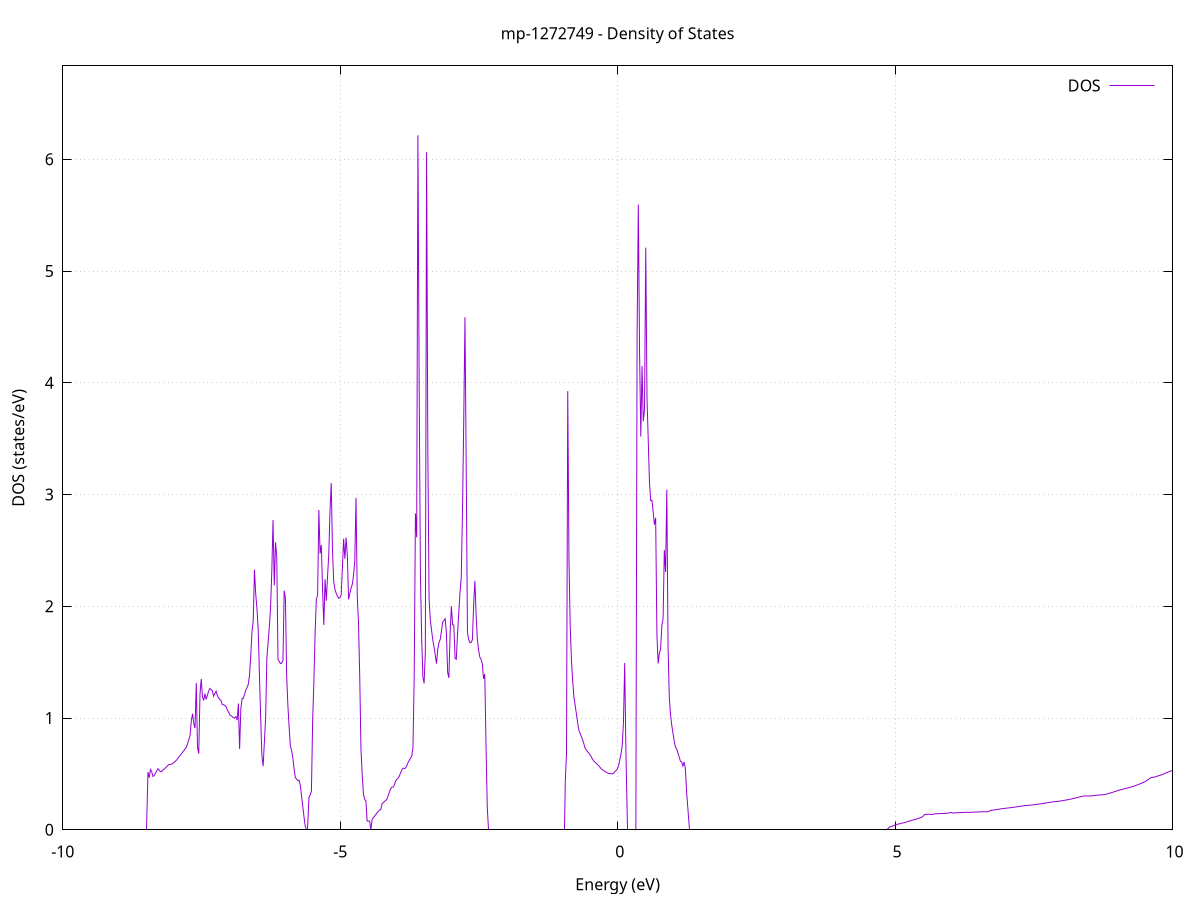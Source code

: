 set title 'mp-1272749 - Density of States'
set xlabel 'Energy (eV)'
set ylabel 'DOS (states/eV)'
set grid
set xrange [-10:10]
set yrange [0:6.836]
set xzeroaxis lt -1
set terminal png size 800,600
set output 'mp-1272749_dos_gnuplot.png'
plot '-' using 1:2 with lines title 'DOS'
-23.193700 0.000000
-23.171400 0.000000
-23.149100 0.000000
-23.126800 0.000000
-23.104500 0.000000
-23.082100 0.000000
-23.059800 0.000000
-23.037500 0.000000
-23.015200 0.000000
-22.992900 0.000000
-22.970600 0.000000
-22.948200 0.000000
-22.925900 0.000000
-22.903600 0.000000
-22.881300 0.000000
-22.859000 0.000000
-22.836700 0.000000
-22.814300 0.000000
-22.792000 0.000000
-22.769700 0.000000
-22.747400 0.000000
-22.725100 0.000000
-22.702800 0.000000
-22.680400 0.000000
-22.658100 0.000000
-22.635800 0.000000
-22.613500 0.000000
-22.591200 0.000000
-22.568900 0.000000
-22.546500 0.000000
-22.524200 0.000000
-22.501900 0.000000
-22.479600 0.000000
-22.457300 0.000000
-22.435000 0.000000
-22.412600 0.000000
-22.390300 0.000000
-22.368000 0.000000
-22.345700 0.000000
-22.323400 0.000000
-22.301100 0.000000
-22.278700 0.000000
-22.256400 0.000000
-22.234100 0.000000
-22.211800 0.000000
-22.189500 0.000000
-22.167200 0.000000
-22.144800 0.000000
-22.122500 0.000000
-22.100200 0.000000
-22.077900 0.000000
-22.055600 0.000000
-22.033300 0.000000
-22.010900 0.000000
-21.988600 0.000000
-21.966300 0.000000
-21.944000 0.000000
-21.921700 0.000000
-21.899400 0.000000
-21.877000 0.000000
-21.854700 0.000000
-21.832400 0.000000
-21.810100 0.000000
-21.787800 0.000000
-21.765500 0.000000
-21.743100 0.000000
-21.720800 0.000000
-21.698500 0.000000
-21.676200 0.000000
-21.653900 0.000000
-21.631600 0.000000
-21.609200 0.000000
-21.586900 0.000000
-21.564600 0.000000
-21.542300 0.000000
-21.520000 0.000000
-21.497700 0.000000
-21.475300 0.000000
-21.453000 0.000000
-21.430700 0.000000
-21.408400 0.000000
-21.386100 0.000000
-21.363800 0.000000
-21.341400 0.000000
-21.319100 0.000000
-21.296800 0.000000
-21.274500 0.000000
-21.252200 0.000000
-21.229900 0.000000
-21.207500 0.000000
-21.185200 0.000000
-21.162900 0.039800
-21.140600 0.246400
-21.118300 0.286200
-21.096000 0.326100
-21.073600 0.284400
-21.051300 0.295600
-21.029000 0.310700
-21.006700 0.325700
-20.984400 0.305100
-20.962100 0.304600
-20.939700 0.312300
-20.917400 0.320800
-20.895100 0.328700
-20.872800 0.317900
-20.850500 0.320900
-20.828200 0.324600
-20.805800 0.328700
-20.783500 0.334800
-20.761200 0.340800
-20.738900 0.339400
-20.716600 0.340100
-20.694300 0.343000
-20.671900 0.347300
-20.649600 0.351600
-20.627300 0.356000
-20.605000 0.361000
-20.582700 0.364400
-20.560400 0.366300
-20.538000 0.370000
-20.515700 0.373900
-20.493400 0.378400
-20.471100 0.383100
-20.448800 0.387700
-20.426400 0.392400
-20.404100 0.397500
-20.381800 0.402800
-20.359500 0.408100
-20.337200 0.413300
-20.314900 0.418600
-20.292500 0.423800
-20.270200 0.429100
-20.247900 0.434400
-20.225600 0.441200
-20.203300 0.450800
-20.181000 0.458800
-20.158600 0.466200
-20.136300 0.473200
-20.114000 0.480100
-20.091700 0.487000
-20.069400 0.493600
-20.047100 0.500200
-20.024700 0.517000
-20.002400 0.530300
-19.980100 0.541400
-19.957800 0.552100
-19.935500 0.561900
-19.913200 0.571600
-19.890800 0.581200
-19.868500 0.592600
-19.846200 0.617300
-19.823900 0.640200
-19.801600 0.657900
-19.779300 0.674300
-19.756900 0.689900
-19.734600 0.704600
-19.712300 0.719400
-19.690000 0.760100
-19.667700 0.800700
-19.645400 0.831900
-19.623000 0.860400
-19.600700 0.888000
-19.578400 0.915100
-19.556100 0.983500
-19.533800 1.067600
-19.511500 1.151900
-19.489100 1.247800
-19.466800 1.635700
-19.444500 1.569300
-19.422200 1.133100
-19.399900 0.878000
-19.377600 0.795900
-19.355200 1.436800
-19.332900 1.769300
-19.310600 1.356000
-19.288300 3.496500
-19.266000 2.840000
-19.243700 2.630800
-19.221300 2.605000
-19.199000 2.594300
-19.176700 2.646100
-19.154400 2.686800
-19.132100 2.724000
-19.109800 2.785000
-19.087400 2.839400
-19.065100 2.893400
-19.042800 2.965100
-19.020500 3.063100
-18.998200 3.208100
-18.975900 0.000000
-18.953500 0.000000
-18.931200 0.000000
-18.908900 0.000000
-18.886600 0.000000
-18.864300 0.000000
-18.842000 0.000000
-18.819600 0.000000
-18.797300 0.000000
-18.775000 0.000000
-18.752700 0.000000
-18.730400 0.000000
-18.708100 0.000000
-18.685700 0.000000
-18.663400 0.000000
-18.641100 0.000000
-18.618800 0.000000
-18.596500 0.000000
-18.574200 0.000000
-18.551800 0.000000
-18.529500 0.000000
-18.507200 0.000000
-18.484900 0.000000
-18.462600 0.000000
-18.440300 0.000000
-18.417900 0.000000
-18.395600 0.000000
-18.373300 0.000000
-18.351000 0.000000
-18.328700 0.000000
-18.306400 0.000000
-18.284000 0.000000
-18.261700 0.000000
-18.239400 0.000000
-18.217100 0.000000
-18.194800 0.000000
-18.172500 0.000000
-18.150100 0.000000
-18.127800 0.000000
-18.105500 0.000000
-18.083200 0.000000
-18.060900 0.000000
-18.038600 0.000000
-18.016200 0.000000
-17.993900 0.000000
-17.971600 0.000000
-17.949300 0.000000
-17.927000 0.000000
-17.904700 0.000000
-17.882300 0.000000
-17.860000 0.000000
-17.837700 0.000000
-17.815400 0.000000
-17.793100 0.000000
-17.770800 0.000000
-17.748400 0.000000
-17.726100 0.000000
-17.703800 0.000000
-17.681500 0.000000
-17.659200 0.000000
-17.636900 0.000000
-17.614500 0.000000
-17.592200 0.000000
-17.569900 0.000000
-17.547600 0.000000
-17.525300 0.000000
-17.503000 0.000000
-17.480600 0.000000
-17.458300 0.000000
-17.436000 0.000000
-17.413700 0.000000
-17.391400 0.000000
-17.369100 0.000000
-17.346700 0.000000
-17.324400 0.000000
-17.302100 0.000000
-17.279800 0.000000
-17.257500 0.000000
-17.235100 0.000000
-17.212800 0.000000
-17.190500 0.000000
-17.168200 0.000000
-17.145900 0.000000
-17.123600 0.000000
-17.101200 0.000000
-17.078900 0.000000
-17.056600 0.000000
-17.034300 0.000000
-17.012000 0.000000
-16.989700 0.000000
-16.967300 0.000000
-16.945000 0.000000
-16.922700 0.000000
-16.900400 0.000000
-16.878100 0.000000
-16.855800 0.000000
-16.833400 0.000000
-16.811100 0.000000
-16.788800 0.000000
-16.766500 0.000000
-16.744200 0.000000
-16.721900 0.000000
-16.699500 0.000000
-16.677200 0.000000
-16.654900 0.000000
-16.632600 0.000000
-16.610300 0.000000
-16.588000 0.000000
-16.565600 0.000000
-16.543300 0.000000
-16.521000 0.000000
-16.498700 0.000000
-16.476400 0.000000
-16.454100 0.000000
-16.431700 0.000000
-16.409400 0.000000
-16.387100 0.000000
-16.364800 0.000000
-16.342500 0.000000
-16.320200 0.000000
-16.297800 0.000000
-16.275500 0.000000
-16.253200 0.000000
-16.230900 0.000000
-16.208600 0.000000
-16.186300 0.000000
-16.163900 0.000000
-16.141600 0.000000
-16.119300 0.000000
-16.097000 0.000000
-16.074700 0.000000
-16.052400 0.000000
-16.030000 0.000000
-16.007700 0.000000
-15.985400 0.000000
-15.963100 0.000000
-15.940800 0.000000
-15.918500 0.000000
-15.896100 0.000000
-15.873800 0.000000
-15.851500 0.000000
-15.829200 0.000000
-15.806900 0.000000
-15.784600 0.000000
-15.762200 0.000000
-15.739900 0.000000
-15.717600 0.000000
-15.695300 0.000000
-15.673000 0.000000
-15.650700 0.000000
-15.628300 0.000000
-15.606000 0.000000
-15.583700 0.000000
-15.561400 0.000000
-15.539100 0.000000
-15.516800 0.000000
-15.494400 0.000000
-15.472100 0.000000
-15.449800 0.000000
-15.427500 0.000000
-15.405200 0.000000
-15.382900 0.000000
-15.360500 0.000000
-15.338200 0.000000
-15.315900 0.000000
-15.293600 0.000000
-15.271300 0.000000
-15.249000 0.000000
-15.226600 0.000000
-15.204300 0.000000
-15.182000 0.000000
-15.159700 0.000000
-15.137400 0.000000
-15.115100 0.000000
-15.092700 0.000000
-15.070400 0.000000
-15.048100 0.000000
-15.025800 0.000000
-15.003500 0.000000
-14.981200 0.000000
-14.958800 0.000000
-14.936500 0.000000
-14.914200 0.000000
-14.891900 0.000000
-14.869600 0.000000
-14.847300 0.000000
-14.824900 0.000000
-14.802600 0.000000
-14.780300 0.000000
-14.758000 0.000000
-14.735700 0.000000
-14.713400 0.000000
-14.691000 0.000000
-14.668700 0.000000
-14.646400 0.000000
-14.624100 0.000000
-14.601800 0.000000
-14.579500 0.000000
-14.557100 0.000000
-14.534800 0.000000
-14.512500 0.000000
-14.490200 0.000000
-14.467900 0.000000
-14.445600 0.000000
-14.423200 0.000000
-14.400900 0.000000
-14.378600 0.000000
-14.356300 0.000000
-14.334000 0.000000
-14.311700 0.000000
-14.289300 0.000000
-14.267000 0.000000
-14.244700 0.000000
-14.222400 0.000000
-14.200100 0.000000
-14.177800 0.000000
-14.155400 0.000000
-14.133100 0.000000
-14.110800 0.000000
-14.088500 0.000000
-14.066200 0.000000
-14.043800 0.000000
-14.021500 0.000000
-13.999200 0.000000
-13.976900 0.000000
-13.954600 0.000000
-13.932300 0.000000
-13.909900 0.000000
-13.887600 0.000000
-13.865300 0.000000
-13.843000 0.000000
-13.820700 0.000000
-13.798400 0.000000
-13.776000 0.000000
-13.753700 0.000000
-13.731400 0.000000
-13.709100 0.000000
-13.686800 0.000000
-13.664500 0.000000
-13.642100 0.000000
-13.619800 0.000000
-13.597500 0.000000
-13.575200 0.000000
-13.552900 0.000000
-13.530600 0.000000
-13.508200 0.000000
-13.485900 0.000000
-13.463600 0.000000
-13.441300 0.000000
-13.419000 0.000000
-13.396700 0.000000
-13.374300 0.000000
-13.352000 0.000000
-13.329700 0.000000
-13.307400 0.000000
-13.285100 0.000000
-13.262800 0.000000
-13.240400 0.000000
-13.218100 0.000000
-13.195800 0.000000
-13.173500 0.000000
-13.151200 0.000000
-13.128900 0.000000
-13.106500 0.000000
-13.084200 0.000000
-13.061900 0.000000
-13.039600 0.000000
-13.017300 0.000000
-12.995000 0.000000
-12.972600 0.000000
-12.950300 0.000000
-12.928000 0.000000
-12.905700 0.000000
-12.883400 0.000000
-12.861100 0.000000
-12.838700 0.000000
-12.816400 0.000000
-12.794100 0.000000
-12.771800 0.000000
-12.749500 0.000000
-12.727200 0.000000
-12.704800 0.000000
-12.682500 0.000000
-12.660200 0.000000
-12.637900 0.000000
-12.615600 0.000000
-12.593300 0.000000
-12.570900 0.000000
-12.548600 0.000000
-12.526300 0.000000
-12.504000 0.000000
-12.481700 0.000000
-12.459400 0.000000
-12.437000 0.000000
-12.414700 0.000000
-12.392400 0.000000
-12.370100 0.000000
-12.347800 0.000000
-12.325500 0.000000
-12.303100 0.000000
-12.280800 0.000000
-12.258500 0.000000
-12.236200 0.000000
-12.213900 0.000000
-12.191600 0.000000
-12.169200 0.000000
-12.146900 0.000000
-12.124600 0.000000
-12.102300 0.000000
-12.080000 0.000000
-12.057700 0.000000
-12.035300 0.000000
-12.013000 0.000000
-11.990700 0.000000
-11.968400 0.000000
-11.946100 0.000000
-11.923800 0.000000
-11.901400 0.000000
-11.879100 0.000000
-11.856800 0.000000
-11.834500 0.000000
-11.812200 0.000000
-11.789900 0.000000
-11.767500 0.000000
-11.745200 0.000000
-11.722900 0.000000
-11.700600 0.000000
-11.678300 0.000000
-11.656000 0.000000
-11.633600 0.000000
-11.611300 0.000000
-11.589000 0.000000
-11.566700 0.000000
-11.544400 0.000000
-11.522100 0.000000
-11.499700 0.000000
-11.477400 0.000000
-11.455100 0.000000
-11.432800 0.000000
-11.410500 0.000000
-11.388200 0.000000
-11.365800 0.000000
-11.343500 0.000000
-11.321200 0.000000
-11.298900 0.000000
-11.276600 0.000000
-11.254300 0.000000
-11.231900 0.000000
-11.209600 0.000000
-11.187300 0.000000
-11.165000 0.000000
-11.142700 0.000000
-11.120400 0.000000
-11.098000 0.000000
-11.075700 0.000000
-11.053400 0.000000
-11.031100 0.000000
-11.008800 0.000000
-10.986500 0.000000
-10.964100 0.000000
-10.941800 0.000000
-10.919500 0.000000
-10.897200 0.000000
-10.874900 0.000000
-10.852500 0.000000
-10.830200 0.000000
-10.807900 0.000000
-10.785600 0.000000
-10.763300 0.000000
-10.741000 0.000000
-10.718600 0.000000
-10.696300 0.000000
-10.674000 0.000000
-10.651700 0.000000
-10.629400 0.000000
-10.607100 0.000000
-10.584700 0.000000
-10.562400 0.000000
-10.540100 0.000000
-10.517800 0.000000
-10.495500 0.000000
-10.473200 0.000000
-10.450800 0.000000
-10.428500 0.000000
-10.406200 0.000000
-10.383900 0.000000
-10.361600 0.000000
-10.339300 0.000000
-10.316900 0.000000
-10.294600 0.000000
-10.272300 0.000000
-10.250000 0.000000
-10.227700 0.000000
-10.205400 0.000000
-10.183000 0.000000
-10.160700 0.000000
-10.138400 0.000000
-10.116100 0.000000
-10.093800 0.000000
-10.071500 0.000000
-10.049100 0.000000
-10.026800 0.000000
-10.004500 0.000000
-9.982200 0.000000
-9.959900 0.000000
-9.937600 0.000000
-9.915200 0.000000
-9.892900 0.000000
-9.870600 0.000000
-9.848300 0.000000
-9.826000 0.000000
-9.803700 0.000000
-9.781300 0.000000
-9.759000 0.000000
-9.736700 0.000000
-9.714400 0.000000
-9.692100 0.000000
-9.669800 0.000000
-9.647400 0.000000
-9.625100 0.000000
-9.602800 0.000000
-9.580500 0.000000
-9.558200 0.000000
-9.535900 0.000000
-9.513500 0.000000
-9.491200 0.000000
-9.468900 0.000000
-9.446600 0.000000
-9.424300 0.000000
-9.402000 0.000000
-9.379600 0.000000
-9.357300 0.000000
-9.335000 0.000000
-9.312700 0.000000
-9.290400 0.000000
-9.268100 0.000000
-9.245700 0.000000
-9.223400 0.000000
-9.201100 0.000000
-9.178800 0.000000
-9.156500 0.000000
-9.134200 0.000000
-9.111800 0.000000
-9.089500 0.000000
-9.067200 0.000000
-9.044900 0.000000
-9.022600 0.000000
-9.000300 0.000000
-8.977900 0.000000
-8.955600 0.000000
-8.933300 0.000000
-8.911000 0.000000
-8.888700 0.000000
-8.866400 0.000000
-8.844000 0.000000
-8.821700 0.000000
-8.799400 0.000000
-8.777100 0.000000
-8.754800 0.000000
-8.732500 0.000000
-8.710100 0.000000
-8.687800 0.000000
-8.665500 0.000000
-8.643200 0.000000
-8.620900 0.000000
-8.598600 0.000000
-8.576200 0.000000
-8.553900 0.000000
-8.531600 0.000000
-8.509300 0.000000
-8.487000 0.000000
-8.464700 0.517500
-8.442300 0.467100
-8.420000 0.538700
-8.397700 0.519900
-8.375400 0.477500
-8.353100 0.483700
-8.330800 0.504700
-8.308400 0.525700
-8.286100 0.546600
-8.263800 0.534500
-8.241500 0.520600
-8.219200 0.523500
-8.196900 0.532500
-8.174500 0.541800
-8.152200 0.552600
-8.129900 0.564300
-8.107600 0.576000
-8.085300 0.584400
-8.063000 0.582700
-8.040600 0.587800
-8.018300 0.593500
-7.996000 0.602800
-7.973700 0.612700
-7.951400 0.622800
-7.929100 0.636800
-7.906700 0.652200
-7.884400 0.666100
-7.862100 0.679400
-7.839800 0.694700
-7.817500 0.709400
-7.795200 0.724100
-7.772800 0.738700
-7.750500 0.771900
-7.728200 0.807700
-7.705900 0.843000
-7.683600 0.973800
-7.661200 1.038600
-7.638900 0.952300
-7.616600 0.909500
-7.594300 1.314200
-7.572000 0.736100
-7.549700 0.681500
-7.527300 1.212900
-7.505000 1.350100
-7.482700 1.191300
-7.460400 1.157000
-7.438100 1.218000
-7.415800 1.167100
-7.393400 1.203900
-7.371100 1.242500
-7.348800 1.265300
-7.326500 1.254000
-7.304200 1.245500
-7.281900 1.195100
-7.259500 1.218700
-7.237200 1.240700
-7.214900 1.202900
-7.192600 1.180300
-7.170300 1.167500
-7.148000 1.156900
-7.125600 1.120000
-7.103300 1.118900
-7.081000 1.112800
-7.058700 1.103200
-7.036400 1.073800
-7.014100 1.055700
-6.991700 1.029000
-6.969400 1.021500
-6.947100 1.013500
-6.924800 1.004100
-6.902500 0.999600
-6.880200 1.012000
-6.857800 0.980900
-6.835500 1.130300
-6.813200 0.722200
-6.790900 1.085800
-6.768600 1.173900
-6.746300 1.175700
-6.723900 1.212800
-6.701600 1.251300
-6.679300 1.273400
-6.657000 1.301600
-6.634700 1.383600
-6.612400 1.559900
-6.590000 1.775500
-6.567700 1.873400
-6.545400 2.327600
-6.523100 2.112600
-6.500800 1.978600
-6.478500 1.798900
-6.456100 1.390800
-6.433800 1.002700
-6.411500 0.664700
-6.389200 0.569900
-6.366900 0.783300
-6.344600 0.997600
-6.322200 1.535000
-6.299900 1.676500
-6.277600 1.812300
-6.255300 1.990000
-6.233000 2.313700
-6.210700 2.771400
-6.188300 2.186800
-6.166000 2.573100
-6.143700 2.438500
-6.121400 1.528300
-6.099100 1.507300
-6.076800 1.486600
-6.054400 1.491200
-6.032100 1.514200
-6.009800 2.140300
-5.987500 2.069400
-5.965200 1.378900
-5.942900 1.109400
-5.920500 0.915700
-5.898200 0.748600
-5.875900 0.709700
-5.853600 0.644500
-5.831300 0.544300
-5.809000 0.467400
-5.786600 0.453800
-5.764300 0.440100
-5.742000 0.444100
-5.719700 0.397900
-5.697400 0.305400
-5.675100 0.210500
-5.652700 0.115500
-5.630400 0.029600
-5.608100 0.000000
-5.585800 0.000000
-5.563500 0.288300
-5.541200 0.312700
-5.518800 0.346800
-5.496500 0.988300
-5.474200 1.334000
-5.451900 1.775800
-5.429600 2.068000
-5.407300 2.096500
-5.384900 2.861600
-5.362600 2.471700
-5.340300 2.548600
-5.318000 2.150900
-5.295700 1.832500
-5.273400 2.242200
-5.251000 2.049500
-5.228700 2.264500
-5.206400 2.464900
-5.184100 2.850000
-5.161800 3.102800
-5.139500 2.508100
-5.117100 2.220700
-5.094800 2.150500
-5.072500 2.116700
-5.050200 2.090300
-5.027900 2.071500
-5.005600 2.074500
-4.983200 2.100900
-4.960900 2.340400
-4.938600 2.605000
-4.916300 2.425100
-4.894000 2.615100
-4.871700 2.452300
-4.849300 2.062100
-4.827000 2.112900
-4.804700 2.162400
-4.782400 2.196100
-4.760100 2.274200
-4.737800 2.407300
-4.715400 2.970000
-4.693100 2.091900
-4.670800 1.857900
-4.648500 1.381400
-4.626200 0.724000
-4.603900 0.489900
-4.581500 0.319400
-4.559200 0.271700
-4.536900 0.259200
-4.514600 0.077600
-4.492300 0.078200
-4.469900 0.078700
-4.447600 0.000000
-4.425300 0.092000
-4.403000 0.107000
-4.380700 0.121900
-4.358400 0.136900
-4.336000 0.151800
-4.313700 0.165500
-4.291400 0.176200
-4.269100 0.179800
-4.246800 0.231800
-4.224500 0.243800
-4.202100 0.253200
-4.179800 0.262700
-4.157500 0.274500
-4.135200 0.304300
-4.112900 0.338100
-4.090600 0.366600
-4.068200 0.381200
-4.045900 0.382600
-4.023600 0.401600
-4.001300 0.437300
-3.979000 0.450500
-3.956700 0.463700
-3.934300 0.479300
-3.912000 0.510400
-3.889700 0.535100
-3.867400 0.551600
-3.845100 0.548600
-3.822800 0.551900
-3.800400 0.572200
-3.778100 0.601400
-3.755800 0.620800
-3.733500 0.640200
-3.711200 0.659600
-3.688900 0.733700
-3.666500 1.373200
-3.644200 2.831000
-3.621900 2.617000
-3.599600 6.214600
-3.577300 4.001000
-3.555000 2.305200
-3.532600 1.725300
-3.510300 1.368500
-3.488000 1.310400
-3.465700 1.595400
-3.443400 6.064300
-3.421100 3.410800
-3.398700 2.066800
-3.376400 1.876700
-3.354100 1.788000
-3.331800 1.697600
-3.309500 1.638600
-3.287200 1.561200
-3.264800 1.486800
-3.242500 1.612200
-3.220200 1.676200
-3.197900 1.702400
-3.175600 1.776700
-3.153300 1.856800
-3.130900 1.873400
-3.108600 1.888600
-3.086300 1.765300
-3.064000 1.408200
-3.041700 1.359000
-3.019400 1.757200
-2.997000 2.000900
-2.974700 1.835100
-2.952400 1.831800
-2.930100 1.533300
-2.907800 1.526000
-2.885500 1.758200
-2.863100 1.943300
-2.840800 2.127100
-2.818500 2.260200
-2.796200 2.854000
-2.773900 3.659900
-2.751600 4.587700
-2.729200 3.231000
-2.706900 1.767400
-2.684600 1.699800
-2.662300 1.674100
-2.640000 1.675400
-2.617700 1.701300
-2.595300 2.012900
-2.573000 2.227900
-2.550700 1.918200
-2.528400 1.703100
-2.506100 1.608900
-2.483800 1.544700
-2.461400 1.525600
-2.439100 1.485600
-2.416800 1.351700
-2.394500 1.393100
-2.372200 0.753500
-2.349900 0.204000
-2.327500 0.000000
-2.305200 0.000000
-2.282900 0.000000
-2.260600 0.000000
-2.238300 0.000000
-2.216000 0.000000
-2.193600 0.000000
-2.171300 0.000000
-2.149000 0.000000
-2.126700 0.000000
-2.104400 0.000000
-2.082100 0.000000
-2.059700 0.000000
-2.037400 0.000000
-2.015100 0.000000
-1.992800 0.000000
-1.970500 0.000000
-1.948200 0.000000
-1.925800 0.000000
-1.903500 0.000000
-1.881200 0.000000
-1.858900 0.000000
-1.836600 0.000000
-1.814300 0.000000
-1.791900 0.000000
-1.769600 0.000000
-1.747300 0.000000
-1.725000 0.000000
-1.702700 0.000000
-1.680400 0.000000
-1.658000 0.000000
-1.635700 0.000000
-1.613400 0.000000
-1.591100 0.000000
-1.568800 0.000000
-1.546500 0.000000
-1.524100 0.000000
-1.501800 0.000000
-1.479500 0.000000
-1.457200 0.000000
-1.434900 0.000000
-1.412600 0.000000
-1.390200 0.000000
-1.367900 0.000000
-1.345600 0.000000
-1.323300 0.000000
-1.301000 0.000000
-1.278600 0.000000
-1.256300 0.000000
-1.234000 0.000000
-1.211700 0.000000
-1.189400 0.000000
-1.167100 0.000000
-1.144700 0.000000
-1.122400 0.000000
-1.100100 0.000000
-1.077800 0.000000
-1.055500 0.000000
-1.033200 0.000000
-1.010800 0.000000
-0.988500 0.000000
-0.966200 0.000000
-0.943900 0.428400
-0.921600 0.687300
-0.899300 3.925400
-0.876900 2.401500
-0.854600 1.817000
-0.832300 1.514000
-0.810000 1.332800
-0.787700 1.186100
-0.765400 1.112000
-0.743000 1.035900
-0.720700 0.957100
-0.698400 0.890000
-0.676100 0.862600
-0.653800 0.834900
-0.631500 0.805500
-0.609100 0.770300
-0.586800 0.729500
-0.564500 0.713400
-0.542200 0.699600
-0.519900 0.685900
-0.497600 0.671100
-0.475200 0.653300
-0.452900 0.631000
-0.430600 0.615700
-0.408300 0.605400
-0.386000 0.594800
-0.363700 0.583900
-0.341300 0.573200
-0.319000 0.560200
-0.296700 0.546400
-0.274400 0.537600
-0.252100 0.529100
-0.229800 0.522000
-0.207400 0.515400
-0.185100 0.508800
-0.162800 0.504500
-0.140500 0.502900
-0.118200 0.501500
-0.095900 0.500200
-0.073500 0.505200
-0.051200 0.520000
-0.028900 0.530100
-0.006600 0.543100
0.015700 0.571200
0.038000 0.623900
0.060400 0.676200
0.082700 0.752400
0.105000 0.965600
0.127300 1.493100
0.149600 0.677500
0.171900 0.000000
0.194300 0.000000
0.216600 0.000000
0.238900 0.000000
0.261200 0.000000
0.283500 0.000000
0.305800 0.000000
0.328200 0.000400
0.350500 4.434000
0.372800 5.595300
0.395100 4.265900
0.417400 3.518400
0.439700 4.149900
0.462100 3.656700
0.484400 3.764700
0.506700 5.209200
0.529000 3.865400
0.551300 3.489000
0.573600 3.108000
0.596000 2.945300
0.618300 2.948300
0.640600 2.844000
0.662900 2.730400
0.685200 2.791600
0.707500 1.751200
0.729900 1.488400
0.752200 1.580200
0.774500 1.621000
0.796800 1.826500
0.819100 1.891200
0.841400 2.503400
0.863800 2.306100
0.886100 3.043400
0.908400 1.645800
0.930700 1.186500
0.953000 1.029500
0.975300 0.934600
0.997700 0.862700
1.020000 0.793100
1.042300 0.738500
1.064600 0.722800
1.086900 0.685700
1.109200 0.650000
1.131600 0.613600
1.153900 0.608200
1.176200 0.570600
1.198500 0.607100
1.220800 0.543900
1.243100 0.336100
1.265500 0.191600
1.287800 0.000000
1.310100 0.000000
1.332400 0.000000
1.354700 0.000000
1.377000 0.000000
1.399400 0.000000
1.421700 0.000000
1.444000 0.000000
1.466300 0.000000
1.488600 0.000000
1.510900 0.000000
1.533300 0.000000
1.555600 0.000000
1.577900 0.000000
1.600200 0.000000
1.622500 0.000000
1.644800 0.000000
1.667200 0.000000
1.689500 0.000000
1.711800 0.000000
1.734100 0.000000
1.756400 0.000000
1.778700 0.000000
1.801100 0.000000
1.823400 0.000000
1.845700 0.000000
1.868000 0.000000
1.890300 0.000000
1.912700 0.000000
1.935000 0.000000
1.957300 0.000000
1.979600 0.000000
2.001900 0.000000
2.024200 0.000000
2.046600 0.000000
2.068900 0.000000
2.091200 0.000000
2.113500 0.000000
2.135800 0.000000
2.158100 0.000000
2.180500 0.000000
2.202800 0.000000
2.225100 0.000000
2.247400 0.000000
2.269700 0.000000
2.292000 0.000000
2.314400 0.000000
2.336700 0.000000
2.359000 0.000000
2.381300 0.000000
2.403600 0.000000
2.425900 0.000000
2.448300 0.000000
2.470600 0.000000
2.492900 0.000000
2.515200 0.000000
2.537500 0.000000
2.559800 0.000000
2.582200 0.000000
2.604500 0.000000
2.626800 0.000000
2.649100 0.000000
2.671400 0.000000
2.693700 0.000000
2.716100 0.000000
2.738400 0.000000
2.760700 0.000000
2.783000 0.000000
2.805300 0.000000
2.827600 0.000000
2.850000 0.000000
2.872300 0.000000
2.894600 0.000000
2.916900 0.000000
2.939200 0.000000
2.961500 0.000000
2.983900 0.000000
3.006200 0.000000
3.028500 0.000000
3.050800 0.000000
3.073100 0.000000
3.095400 0.000000
3.117800 0.000000
3.140100 0.000000
3.162400 0.000000
3.184700 0.000000
3.207000 0.000000
3.229300 0.000000
3.251700 0.000000
3.274000 0.000000
3.296300 0.000000
3.318600 0.000000
3.340900 0.000000
3.363200 0.000000
3.385600 0.000000
3.407900 0.000000
3.430200 0.000000
3.452500 0.000000
3.474800 0.000000
3.497100 0.000000
3.519500 0.000000
3.541800 0.000000
3.564100 0.000000
3.586400 0.000000
3.608700 0.000000
3.631000 0.000000
3.653400 0.000000
3.675700 0.000000
3.698000 0.000000
3.720300 0.000000
3.742600 0.000000
3.764900 0.000000
3.787300 0.000000
3.809600 0.000000
3.831900 0.000000
3.854200 0.000000
3.876500 0.000000
3.898800 0.000000
3.921200 0.000000
3.943500 0.000000
3.965800 0.000000
3.988100 0.000000
4.010400 0.000000
4.032700 0.000000
4.055100 0.000000
4.077400 0.000000
4.099700 0.000000
4.122000 0.000000
4.144300 0.000000
4.166600 0.000000
4.189000 0.000000
4.211300 0.000000
4.233600 0.000000
4.255900 0.000000
4.278200 0.000000
4.300500 0.000000
4.322900 0.000000
4.345200 0.000000
4.367500 0.000000
4.389800 0.000000
4.412100 0.000000
4.434400 0.000000
4.456800 0.000000
4.479100 0.000000
4.501400 0.000000
4.523700 0.000000
4.546000 0.000000
4.568300 0.000000
4.590700 0.000000
4.613000 0.000000
4.635300 0.000000
4.657600 0.000000
4.679900 0.000000
4.702200 0.000000
4.724600 0.000000
4.746900 0.000000
4.769200 0.000000
4.791500 0.000000
4.813800 0.000000
4.836100 0.000100
4.858500 0.004400
4.880800 0.014600
4.903100 0.026200
4.925400 0.028200
4.947700 0.030900
4.970000 0.035000
4.992400 0.039500
5.014700 0.044200
5.037000 0.048700
5.059300 0.051600
5.081600 0.053600
5.104000 0.056300
5.126300 0.059200
5.148600 0.062100
5.170900 0.065100
5.193200 0.068400
5.215500 0.071600
5.237900 0.075100
5.260200 0.078600
5.282500 0.081400
5.304800 0.084500
5.327100 0.087600
5.349400 0.090800
5.371800 0.094100
5.394100 0.097500
5.416400 0.101100
5.438700 0.105000
5.461000 0.109100
5.483300 0.113200
5.505700 0.121400
5.528000 0.135000
5.550300 0.138100
5.572600 0.137500
5.594900 0.138700
5.617200 0.139500
5.639600 0.140000
5.661900 0.140000
5.684200 0.140100
5.706500 0.141100
5.728800 0.142600
5.751100 0.143700
5.773500 0.144400
5.795800 0.144800
5.818100 0.144900
5.840400 0.145300
5.862700 0.146100
5.885000 0.146900
5.907400 0.147800
5.929700 0.148600
5.952000 0.149300
5.974300 0.149900
5.996600 0.150500
6.018900 0.150500
6.041300 0.150200
6.063600 0.150400
6.085900 0.151000
6.108200 0.151600
6.130500 0.152300
6.152800 0.153000
6.175200 0.153700
6.197500 0.154400
6.219800 0.155100
6.242100 0.155600
6.264400 0.156200
6.286700 0.156600
6.309100 0.156300
6.331400 0.156400
6.353700 0.156500
6.376000 0.156900
6.398300 0.157400
6.420600 0.157900
6.443000 0.158400
6.465300 0.158800
6.487600 0.159300
6.509900 0.159800
6.532200 0.160200
6.554500 0.160600
6.576900 0.160900
6.599200 0.161100
6.621500 0.160900
6.643800 0.160800
6.666100 0.161100
6.688400 0.164200
6.710800 0.170300
6.733100 0.174500
6.755400 0.175400
6.777700 0.176500
6.800000 0.178500
6.822300 0.180300
6.844700 0.182000
6.867000 0.183900
6.889300 0.185900
6.911600 0.187800
6.933900 0.189100
6.956200 0.190400
6.978600 0.191800
7.000900 0.192900
7.023200 0.194200
7.045500 0.195400
7.067800 0.196800
7.090100 0.198200
7.112500 0.199700
7.134800 0.201200
7.157100 0.202800
7.179400 0.204400
7.201700 0.206000
7.224000 0.207600
7.246400 0.209300
7.268700 0.211100
7.291000 0.212600
7.313300 0.214100
7.335600 0.215500
7.357900 0.216800
7.380300 0.218100
7.402600 0.219200
7.424900 0.219900
7.447200 0.220900
7.469500 0.222100
7.491800 0.223400
7.514200 0.224800
7.536500 0.226400
7.558800 0.228000
7.581100 0.229600
7.603400 0.231100
7.625700 0.232800
7.648100 0.234500
7.670400 0.236100
7.692700 0.237800
7.715000 0.239600
7.737300 0.241300
7.759600 0.243100
7.782000 0.244900
7.804300 0.246700
7.826600 0.248500
7.848900 0.250000
7.871200 0.251400
7.893500 0.252400
7.915900 0.253400
7.938200 0.254600
7.960500 0.256100
7.982800 0.257700
8.005100 0.259500
8.027400 0.261300
8.049800 0.263300
8.072100 0.265300
8.094400 0.267400
8.116700 0.269500
8.139000 0.271600
8.161300 0.273800
8.183700 0.276200
8.206000 0.278700
8.228300 0.281300
8.250600 0.284100
8.272900 0.286900
8.295300 0.289800
8.317600 0.292700
8.339900 0.295700
8.362200 0.298000
8.384500 0.300100
8.406800 0.303000
8.429200 0.303200
8.451500 0.302700
8.473800 0.302100
8.496100 0.302300
8.518400 0.302800
8.540700 0.303400
8.563100 0.304400
8.585400 0.305900
8.607700 0.307400
8.630000 0.308700
8.652300 0.309900
8.674600 0.310300
8.697000 0.311200
8.719300 0.312400
8.741600 0.313700
8.763900 0.315000
8.786200 0.316400
8.808500 0.318600
8.830900 0.321600
8.853200 0.325400
8.875500 0.328700
8.897800 0.332000
8.920100 0.335300
8.942400 0.338700
8.964800 0.342200
8.987100 0.345900
9.009400 0.350100
9.031700 0.353700
9.054000 0.356700
9.076300 0.359600
9.098700 0.362200
9.121000 0.365300
9.143300 0.368000
9.165600 0.370800
9.187900 0.373600
9.210200 0.376600
9.232600 0.380000
9.254900 0.383200
9.277200 0.386300
9.299500 0.389400
9.321800 0.393300
9.344100 0.397600
9.366500 0.401800
9.388800 0.406200
9.411100 0.410600
9.433400 0.415200
9.455700 0.419700
9.478000 0.424200
9.500400 0.429500
9.522700 0.436100
9.545000 0.442800
9.567300 0.451000
9.589600 0.459900
9.611900 0.466500
9.634300 0.471300
9.656600 0.468400
9.678900 0.472400
9.701200 0.476000
9.723500 0.479500
9.745800 0.482900
9.768200 0.486200
9.790500 0.489700
9.812800 0.493900
9.835100 0.498500
9.857400 0.503600
9.879700 0.508600
9.902100 0.512700
9.924400 0.517100
9.946700 0.521400
9.969000 0.525600
9.991300 0.530500
10.013600 0.537100
10.036000 0.547000
10.058300 0.556800
10.080600 0.565100
10.102900 0.560700
10.125200 0.553700
10.147500 0.553300
10.169900 0.552100
10.192200 0.550200
10.214500 0.545800
10.236800 0.538100
10.259100 0.537000
10.281400 0.524500
10.303800 0.520100
10.326100 0.517800
10.348400 0.516500
10.370700 0.515800
10.393000 0.515600
10.415300 0.515500
10.437700 0.516200
10.460000 0.520100
10.482300 0.530000
10.504600 0.549700
10.526900 0.574300
10.549200 0.614300
10.571600 0.626000
10.593900 0.627100
10.616200 0.638400
10.638500 0.647100
10.660800 0.641300
10.683100 0.637600
10.705500 0.630900
10.727800 0.628300
10.750100 0.632500
10.772400 0.631000
10.794700 0.634300
10.817000 0.639500
10.839400 0.640800
10.861700 0.640600
10.884000 0.639600
10.906300 0.639500
10.928600 0.642200
10.950900 0.642000
10.973300 0.640000
10.995600 0.639300
11.017900 0.634500
11.040200 0.633100
11.062500 0.638400
11.084800 0.638100
11.107200 0.642300
11.129500 0.641800
11.151800 0.630800
11.174100 0.626800
11.196400 0.624800
11.218700 0.620200
11.241100 0.611200
11.263400 0.595500
11.285700 0.577400
11.308000 0.576500
11.330300 0.581900
11.352600 0.586400
11.375000 0.596300
11.397300 0.602900
11.419600 0.629800
11.441900 0.661400
11.464200 0.694700
11.486600 0.681200
11.508900 0.686100
11.531200 0.682600
11.553500 0.685500
11.575800 0.688400
11.598100 0.689400
11.620500 0.688300
11.642800 0.685000
11.665100 0.682500
11.687400 0.679300
11.709700 0.677300
11.732000 0.681000
11.754400 0.695400
11.776700 0.718300
11.799000 0.741500
11.821300 0.756500
11.843600 0.753100
11.865900 0.731500
11.888300 0.717200
11.910600 0.715100
11.932900 0.715600
11.955200 0.715900
11.977500 0.720800
11.999800 0.723800
12.022200 0.733400
12.044500 0.736900
12.066800 0.734700
12.089100 0.742000
12.111400 0.747600
12.133700 0.753500
12.156100 0.760400
12.178400 0.768500
12.200700 0.781100
12.223000 0.788100
12.245300 0.791300
12.267600 0.781500
12.290000 0.770200
12.312300 0.760100
12.334600 0.747300
12.356900 0.733000
12.379200 0.720300
12.401500 0.704300
12.423900 0.682500
12.446200 0.659800
12.468500 0.643400
12.490800 0.635900
12.513100 0.626400
12.535400 0.624400
12.557800 0.653100
12.580100 0.665400
12.602400 0.684300
12.624700 0.699300
12.647000 0.716700
12.669300 0.734800
12.691700 0.788700
12.714000 0.841100
12.736300 0.901700
12.758600 0.974700
12.780900 1.033800
12.803200 1.062000
12.825600 1.080800
12.847900 1.059200
12.870200 1.056000
12.892500 1.059600
12.914800 1.055200
12.937100 1.049900
12.959500 1.031000
12.981800 1.027600
13.004100 1.043500
13.026400 1.150700
13.048700 1.221300
13.071000 1.293400
13.093400 1.362900
13.115700 1.379200
13.138000 1.416500
13.160300 1.449200
13.182600 1.495500
13.204900 1.552400
13.227300 1.609100
13.249600 1.645300
13.271900 1.616300
13.294200 1.537500
13.316500 1.468000
13.338800 1.394400
13.361200 1.335600
13.383500 1.293600
13.405800 1.268800
13.428100 1.270600
13.450400 1.284600
13.472700 1.310400
13.495100 1.369300
13.517400 1.426500
13.539700 1.423500
13.562000 1.392300
13.584300 1.366900
13.606600 1.311300
13.629000 1.258300
13.651300 1.211100
13.673600 1.167200
13.695900 1.127500
13.718200 1.090400
13.740500 1.053500
13.762900 1.032300
13.785200 1.010500
13.807500 0.987800
13.829800 0.966800
13.852100 0.954900
13.874400 0.970800
13.896800 0.936500
13.919100 0.852100
13.941400 0.762400
13.963700 0.717700
13.986000 0.694100
14.008300 0.675900
14.030700 0.631500
14.053000 0.597600
14.075300 0.569200
14.097600 0.557200
14.119900 0.553600
14.142200 0.564100
14.164600 0.580600
14.186900 0.585900
14.209200 0.592200
14.231500 0.612200
14.253800 0.656000
14.276100 0.709400
14.298500 0.712500
14.320800 0.698200
14.343100 0.644700
14.365400 0.613800
14.387700 0.576500
14.410000 0.551200
14.432400 0.538200
14.454700 0.548300
14.477000 0.566200
14.499300 0.584700
14.521600 0.600900
14.543900 0.623600
14.566300 0.653700
14.588600 0.705700
14.610900 0.775000
14.633200 0.818300
14.655500 0.861800
14.677900 0.898800
14.700200 0.936300
14.722500 0.984000
14.744800 1.030500
14.767100 1.080100
14.789400 1.125700
14.811800 1.176700
14.834100 1.238200
14.856400 1.303100
14.878700 1.350800
14.901000 1.362400
14.923300 1.391600
14.945700 1.270600
14.968000 1.216600
14.990300 1.193900
15.012600 1.163100
15.034900 0.974400
15.057200 0.868900
15.079600 0.795800
15.101900 0.715700
15.124200 0.654100
15.146500 0.586400
15.168800 0.564600
15.191100 0.562100
15.213500 0.562000
15.235800 0.562600
15.258100 0.562600
15.280400 0.561500
15.302700 0.557900
15.325000 0.548900
15.347400 0.537200
15.369700 0.529700
15.392000 0.523600
15.414300 0.518800
15.436600 0.518800
15.458900 0.515900
15.481300 0.519300
15.503600 0.525800
15.525900 0.536000
15.548200 0.549400
15.570500 0.560400
15.592800 0.569700
15.615200 0.582300
15.637500 0.597700
15.659800 0.619000
15.682100 0.658600
15.704400 0.673900
15.726700 0.692600
15.749100 0.722200
15.771400 0.770900
15.793700 0.754700
15.816000 0.761100
15.838300 0.771500
15.860600 0.734900
15.883000 0.706400
15.905300 0.670800
15.927600 0.647100
15.949900 0.630000
15.972200 0.616400
15.994500 0.604000
16.016900 0.592500
16.039200 0.581900
16.061500 0.572100
16.083800 0.562800
16.106100 0.555400
16.128400 0.548700
16.150800 0.542600
16.173100 0.536400
16.195400 0.529800
16.217700 0.524200
16.240000 0.518900
16.262300 0.514000
16.284700 0.509700
16.307000 0.505900
16.329300 0.502500
16.351600 0.497900
16.373900 0.493100
16.396200 0.488900
16.418600 0.485300
16.440900 0.482700
16.463200 0.480000
16.485500 0.477300
16.507800 0.474200
16.530100 0.470400
16.552500 0.470500
16.574800 0.466900
16.597100 0.461500
16.619400 0.455300
16.641700 0.446100
16.664000 0.435000
16.686400 0.425700
16.708700 0.421400
16.731000 0.417000
16.753300 0.410700
16.775600 0.392400
16.797900 0.376300
16.820300 0.359500
16.842600 0.348200
16.864900 0.343300
16.887200 0.329900
16.909500 0.325700
16.931800 0.321500
16.954200 0.317100
16.976500 0.313200
16.998800 0.309700
17.021100 0.306500
17.043400 0.303500
17.065700 0.300800
17.088100 0.298200
17.110400 0.295800
17.132700 0.293400
17.155000 0.291100
17.177300 0.288800
17.199600 0.286600
17.222000 0.284500
17.244300 0.282800
17.266600 0.281800
17.288900 0.281100
17.311200 0.280600
17.333500 0.280300
17.355900 0.280000
17.378200 0.279800
17.400500 0.279800
17.422800 0.279900
17.445100 0.280100
17.467400 0.280200
17.489800 0.280300
17.512100 0.280300
17.534400 0.280400
17.556700 0.280200
17.579000 0.280100
17.601300 0.280600
17.623700 0.282100
17.646000 0.283900
17.668300 0.285800
17.690600 0.288500
17.712900 0.291800
17.735200 0.294900
17.757600 0.296800
17.779900 0.298500
17.802200 0.299700
17.824500 0.301200
17.846800 0.302800
17.869200 0.305700
17.891500 0.311200
17.913800 0.317100
17.936100 0.324600
17.958400 0.331500
17.980700 0.352500
18.003100 0.367400
18.025400 0.364300
18.047700 0.358300
18.070000 0.351900
18.092300 0.359800
18.114600 0.340100
18.137000 0.259600
18.159300 0.207400
18.181600 0.153900
18.203900 0.135100
18.226200 0.134200
18.248500 0.306500
18.270900 0.277700
18.293200 0.286600
18.315500 0.282400
18.337800 0.268500
18.360100 0.257100
18.382400 0.262600
18.404800 0.269200
18.427100 0.276000
18.449400 0.274200
18.471700 0.271100
18.494000 0.273600
18.516300 0.271200
18.538700 0.262100
18.561000 0.252100
18.583300 0.240900
18.605600 0.229500
18.627900 0.220100
18.650200 0.209700
18.672600 0.203100
18.694900 0.195900
18.717200 0.189500
18.739500 0.183800
18.761800 0.177400
18.784100 0.169400
18.806500 0.161900
18.828800 0.158300
18.851100 0.154500
18.873400 0.151000
18.895700 0.148200
18.918000 0.149400
18.940400 0.147000
18.962700 0.138800
18.985000 0.133900
19.007300 0.130300
19.029600 0.127100
19.051900 0.124800
19.074300 0.125300
19.096600 0.121500
19.118900 0.117700
19.141200 0.113800
19.163500 0.111800
19.185800 0.105300
19.208200 0.087800
19.230500 0.070500
19.252800 0.053700
19.275100 0.042000
19.297400 0.025400
19.319700 0.009900
19.342100 0.002700
19.364400 0.000900
19.386700 0.000200
19.409000 0.000000
19.431300 0.000000
19.453600 0.000000
19.476000 0.000000
19.498300 0.000000
19.520600 0.000000
19.542900 0.000000
19.565200 0.000000
19.587500 0.000000
19.609900 0.000000
19.632200 0.000000
19.654500 0.000000
19.676800 0.000000
19.699100 0.000000
19.721400 0.000000
19.743800 0.000000
19.766100 0.000000
19.788400 0.000000
19.810700 0.000000
19.833000 0.000000
19.855300 0.000000
19.877700 0.000000
19.900000 0.000000
19.922300 0.000000
19.944600 0.000000
19.966900 0.000000
19.989200 0.000000
20.011600 0.000000
20.033900 0.000000
20.056200 0.000000
20.078500 0.000000
20.100800 0.000000
20.123100 0.000000
20.145500 0.000000
20.167800 0.000000
20.190100 0.000000
20.212400 0.000000
20.234700 0.000000
20.257000 0.000000
20.279400 0.000000
20.301700 0.000000
20.324000 0.000000
20.346300 0.000000
20.368600 0.000000
20.390900 0.000000
20.413300 0.000000
20.435600 0.000000
20.457900 0.000000
20.480200 0.000000
20.502500 0.000000
20.524800 0.000000
20.547200 0.000000
20.569500 0.000000
20.591800 0.000000
20.614100 0.000000
20.636400 0.000000
20.658700 0.000000
20.681100 0.000000
20.703400 0.000000
20.725700 0.000000
20.748000 0.000000
20.770300 0.000000
20.792600 0.000000
20.815000 0.000000
20.837300 0.000000
20.859600 0.000000
20.881900 0.000000
20.904200 0.000000
20.926500 0.000000
20.948900 0.000000
20.971200 0.000000
20.993500 0.000000
21.015800 0.000000
21.038100 0.000000
21.060500 0.000000
21.082800 0.000000
21.105100 0.000000
21.127400 0.000000
21.149700 0.000000
21.172000 0.000000
21.194400 0.000000
21.216700 0.000000
21.239000 0.000000
21.261300 0.000000
21.283600 0.000000
21.305900 0.000000
21.328300 0.000000
21.350600 0.000000
21.372900 0.000000
21.395200 0.000000
21.417500 0.000000
21.439800 0.000000
e
